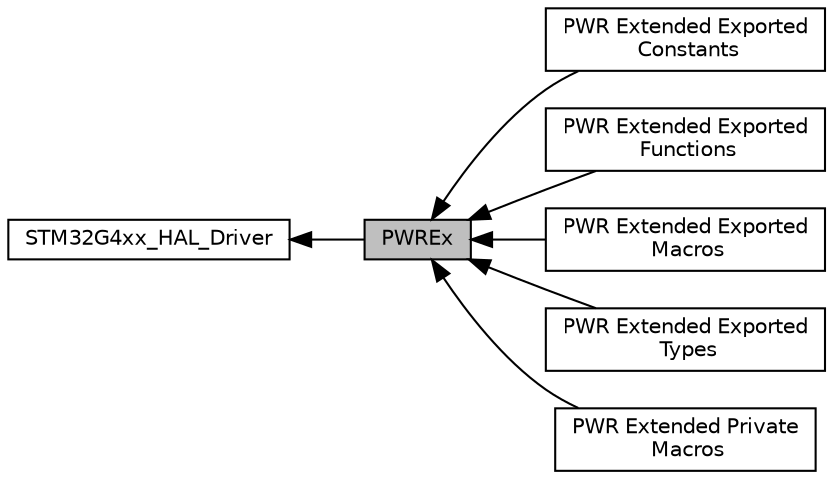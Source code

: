 digraph "PWREx"
{
  edge [fontname="Helvetica",fontsize="10",labelfontname="Helvetica",labelfontsize="10"];
  node [fontname="Helvetica",fontsize="10",shape=box];
  rankdir=LR;
  Node1 [label="PWREx",height=0.2,width=0.4,color="black", fillcolor="grey75", style="filled", fontcolor="black",tooltip="PWR Extended HAL module driver."];
  Node4 [label="PWR Extended Exported\l Constants",height=0.2,width=0.4,color="black", fillcolor="white", style="filled",URL="$group__PWREx__Exported__Constants.html",tooltip=" "];
  Node7 [label="PWR Extended Exported\l Functions",height=0.2,width=0.4,color="black", fillcolor="white", style="filled",URL="$group__PWREx__Exported__Functions.html",tooltip=" "];
  Node5 [label="PWR Extended Exported\l Macros",height=0.2,width=0.4,color="black", fillcolor="white", style="filled",URL="$group__PWREx__Exported__Macros.html",tooltip=" "];
  Node3 [label="PWR Extended Exported\l Types",height=0.2,width=0.4,color="black", fillcolor="white", style="filled",URL="$group__PWREx__Exported__Types.html",tooltip=" "];
  Node6 [label="PWR Extended Private\l Macros",height=0.2,width=0.4,color="black", fillcolor="white", style="filled",URL="$group__PWREx__Private__Macros.html",tooltip=" "];
  Node2 [label="STM32G4xx_HAL_Driver",height=0.2,width=0.4,color="black", fillcolor="white", style="filled",URL="$group__STM32G4xx__HAL__Driver.html",tooltip=" "];
  Node2->Node1 [shape=plaintext, dir="back", style="solid"];
  Node1->Node3 [shape=plaintext, dir="back", style="solid"];
  Node1->Node4 [shape=plaintext, dir="back", style="solid"];
  Node1->Node5 [shape=plaintext, dir="back", style="solid"];
  Node1->Node6 [shape=plaintext, dir="back", style="solid"];
  Node1->Node7 [shape=plaintext, dir="back", style="solid"];
}
